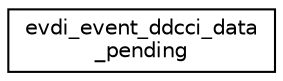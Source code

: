 digraph "圖形化之類別階層"
{
 // LATEX_PDF_SIZE
  edge [fontname="Helvetica",fontsize="10",labelfontname="Helvetica",labelfontsize="10"];
  node [fontname="Helvetica",fontsize="10",shape=record];
  rankdir="LR";
  Node0 [label="evdi_event_ddcci_data\l_pending",height=0.2,width=0.4,color="black", fillcolor="white", style="filled",URL="$structevdi__event__ddcci__data__pending.html",tooltip=" "];
}

